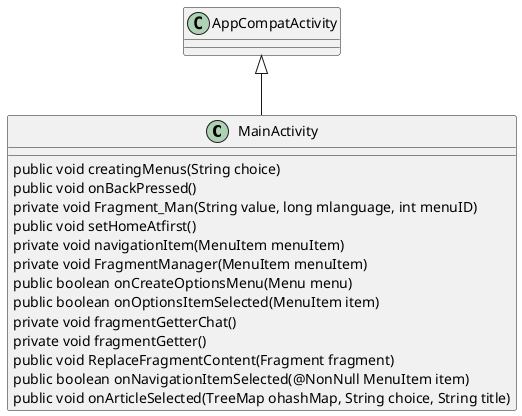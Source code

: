@startuml
 class MainActivity extends AppCompatActivity{

 public void creatingMenus(String choice)
  public void onBackPressed()
   private void Fragment_Man(String value, long mlanguage, int menuID)
  public void setHomeAtfirst()
  private void navigationItem(MenuItem menuItem)
  private void FragmentManager(MenuItem menuItem)
 public boolean onCreateOptionsMenu(Menu menu)
   public boolean onOptionsItemSelected(MenuItem item)
  private void fragmentGetterChat()
  private void fragmentGetter()
   public void ReplaceFragmentContent(Fragment fragment)
  public boolean onNavigationItemSelected(@NonNull MenuItem item)
  public void onArticleSelected(TreeMap ohashMap, String choice, String title)
 }


@enduml